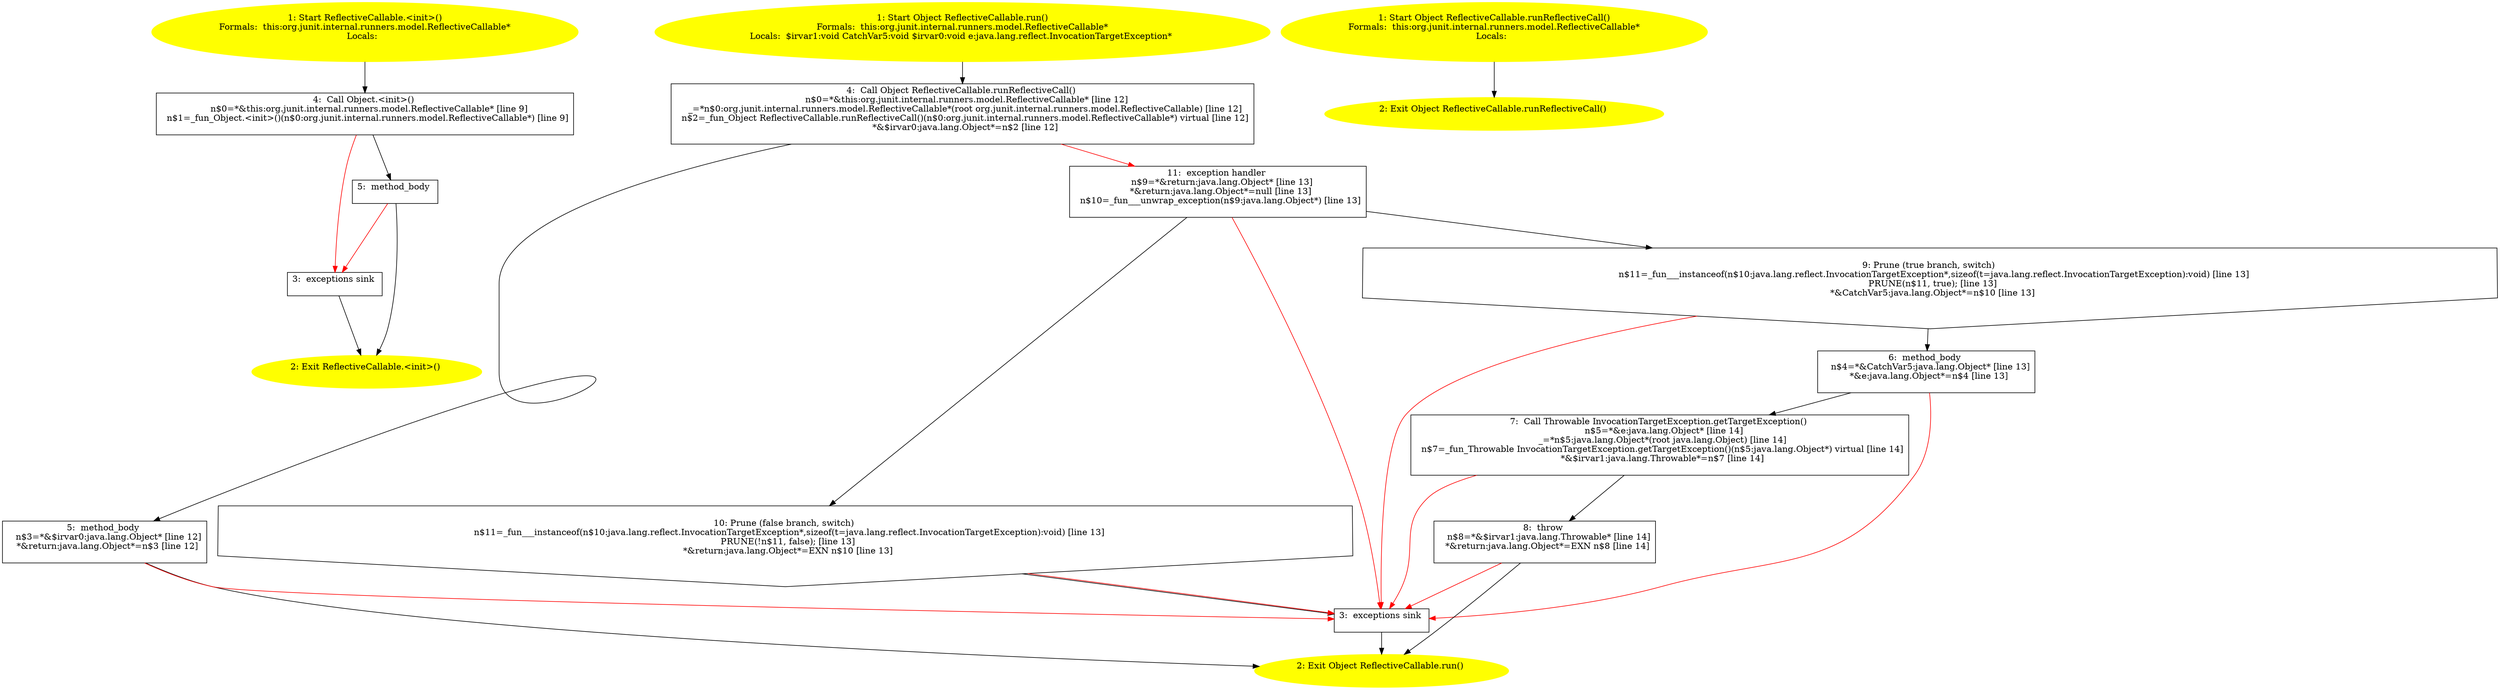 /* @generated */
digraph cfg {
"org.junit.internal.runners.model.ReflectiveCallable.<init>().b7f4a18a3d94c18de72335874d010b5f_1" [label="1: Start ReflectiveCallable.<init>()\nFormals:  this:org.junit.internal.runners.model.ReflectiveCallable*\nLocals:  \n  " color=yellow style=filled]
	

	 "org.junit.internal.runners.model.ReflectiveCallable.<init>().b7f4a18a3d94c18de72335874d010b5f_1" -> "org.junit.internal.runners.model.ReflectiveCallable.<init>().b7f4a18a3d94c18de72335874d010b5f_4" ;
"org.junit.internal.runners.model.ReflectiveCallable.<init>().b7f4a18a3d94c18de72335874d010b5f_2" [label="2: Exit ReflectiveCallable.<init>() \n  " color=yellow style=filled]
	

"org.junit.internal.runners.model.ReflectiveCallable.<init>().b7f4a18a3d94c18de72335874d010b5f_3" [label="3:  exceptions sink \n  " shape="box"]
	

	 "org.junit.internal.runners.model.ReflectiveCallable.<init>().b7f4a18a3d94c18de72335874d010b5f_3" -> "org.junit.internal.runners.model.ReflectiveCallable.<init>().b7f4a18a3d94c18de72335874d010b5f_2" ;
"org.junit.internal.runners.model.ReflectiveCallable.<init>().b7f4a18a3d94c18de72335874d010b5f_4" [label="4:  Call Object.<init>() \n   n$0=*&this:org.junit.internal.runners.model.ReflectiveCallable* [line 9]\n  n$1=_fun_Object.<init>()(n$0:org.junit.internal.runners.model.ReflectiveCallable*) [line 9]\n " shape="box"]
	

	 "org.junit.internal.runners.model.ReflectiveCallable.<init>().b7f4a18a3d94c18de72335874d010b5f_4" -> "org.junit.internal.runners.model.ReflectiveCallable.<init>().b7f4a18a3d94c18de72335874d010b5f_5" ;
	 "org.junit.internal.runners.model.ReflectiveCallable.<init>().b7f4a18a3d94c18de72335874d010b5f_4" -> "org.junit.internal.runners.model.ReflectiveCallable.<init>().b7f4a18a3d94c18de72335874d010b5f_3" [color="red" ];
"org.junit.internal.runners.model.ReflectiveCallable.<init>().b7f4a18a3d94c18de72335874d010b5f_5" [label="5:  method_body \n  " shape="box"]
	

	 "org.junit.internal.runners.model.ReflectiveCallable.<init>().b7f4a18a3d94c18de72335874d010b5f_5" -> "org.junit.internal.runners.model.ReflectiveCallable.<init>().b7f4a18a3d94c18de72335874d010b5f_2" ;
	 "org.junit.internal.runners.model.ReflectiveCallable.<init>().b7f4a18a3d94c18de72335874d010b5f_5" -> "org.junit.internal.runners.model.ReflectiveCallable.<init>().b7f4a18a3d94c18de72335874d010b5f_3" [color="red" ];
"org.junit.internal.runners.model.ReflectiveCallable.run():java.lang.Object.0f6f27386bbc136725dcd0e60eaedf5b_1" [label="1: Start Object ReflectiveCallable.run()\nFormals:  this:org.junit.internal.runners.model.ReflectiveCallable*\nLocals:  $irvar1:void CatchVar5:void $irvar0:void e:java.lang.reflect.InvocationTargetException* \n  " color=yellow style=filled]
	

	 "org.junit.internal.runners.model.ReflectiveCallable.run():java.lang.Object.0f6f27386bbc136725dcd0e60eaedf5b_1" -> "org.junit.internal.runners.model.ReflectiveCallable.run():java.lang.Object.0f6f27386bbc136725dcd0e60eaedf5b_4" ;
"org.junit.internal.runners.model.ReflectiveCallable.run():java.lang.Object.0f6f27386bbc136725dcd0e60eaedf5b_2" [label="2: Exit Object ReflectiveCallable.run() \n  " color=yellow style=filled]
	

"org.junit.internal.runners.model.ReflectiveCallable.run():java.lang.Object.0f6f27386bbc136725dcd0e60eaedf5b_3" [label="3:  exceptions sink \n  " shape="box"]
	

	 "org.junit.internal.runners.model.ReflectiveCallable.run():java.lang.Object.0f6f27386bbc136725dcd0e60eaedf5b_3" -> "org.junit.internal.runners.model.ReflectiveCallable.run():java.lang.Object.0f6f27386bbc136725dcd0e60eaedf5b_2" ;
"org.junit.internal.runners.model.ReflectiveCallable.run():java.lang.Object.0f6f27386bbc136725dcd0e60eaedf5b_4" [label="4:  Call Object ReflectiveCallable.runReflectiveCall() \n   n$0=*&this:org.junit.internal.runners.model.ReflectiveCallable* [line 12]\n  _=*n$0:org.junit.internal.runners.model.ReflectiveCallable*(root org.junit.internal.runners.model.ReflectiveCallable) [line 12]\n  n$2=_fun_Object ReflectiveCallable.runReflectiveCall()(n$0:org.junit.internal.runners.model.ReflectiveCallable*) virtual [line 12]\n  *&$irvar0:java.lang.Object*=n$2 [line 12]\n " shape="box"]
	

	 "org.junit.internal.runners.model.ReflectiveCallable.run():java.lang.Object.0f6f27386bbc136725dcd0e60eaedf5b_4" -> "org.junit.internal.runners.model.ReflectiveCallable.run():java.lang.Object.0f6f27386bbc136725dcd0e60eaedf5b_5" ;
	 "org.junit.internal.runners.model.ReflectiveCallable.run():java.lang.Object.0f6f27386bbc136725dcd0e60eaedf5b_4" -> "org.junit.internal.runners.model.ReflectiveCallable.run():java.lang.Object.0f6f27386bbc136725dcd0e60eaedf5b_11" [color="red" ];
"org.junit.internal.runners.model.ReflectiveCallable.run():java.lang.Object.0f6f27386bbc136725dcd0e60eaedf5b_5" [label="5:  method_body \n   n$3=*&$irvar0:java.lang.Object* [line 12]\n  *&return:java.lang.Object*=n$3 [line 12]\n " shape="box"]
	

	 "org.junit.internal.runners.model.ReflectiveCallable.run():java.lang.Object.0f6f27386bbc136725dcd0e60eaedf5b_5" -> "org.junit.internal.runners.model.ReflectiveCallable.run():java.lang.Object.0f6f27386bbc136725dcd0e60eaedf5b_2" ;
	 "org.junit.internal.runners.model.ReflectiveCallable.run():java.lang.Object.0f6f27386bbc136725dcd0e60eaedf5b_5" -> "org.junit.internal.runners.model.ReflectiveCallable.run():java.lang.Object.0f6f27386bbc136725dcd0e60eaedf5b_3" [color="red" ];
"org.junit.internal.runners.model.ReflectiveCallable.run():java.lang.Object.0f6f27386bbc136725dcd0e60eaedf5b_6" [label="6:  method_body \n   n$4=*&CatchVar5:java.lang.Object* [line 13]\n  *&e:java.lang.Object*=n$4 [line 13]\n " shape="box"]
	

	 "org.junit.internal.runners.model.ReflectiveCallable.run():java.lang.Object.0f6f27386bbc136725dcd0e60eaedf5b_6" -> "org.junit.internal.runners.model.ReflectiveCallable.run():java.lang.Object.0f6f27386bbc136725dcd0e60eaedf5b_7" ;
	 "org.junit.internal.runners.model.ReflectiveCallable.run():java.lang.Object.0f6f27386bbc136725dcd0e60eaedf5b_6" -> "org.junit.internal.runners.model.ReflectiveCallable.run():java.lang.Object.0f6f27386bbc136725dcd0e60eaedf5b_3" [color="red" ];
"org.junit.internal.runners.model.ReflectiveCallable.run():java.lang.Object.0f6f27386bbc136725dcd0e60eaedf5b_7" [label="7:  Call Throwable InvocationTargetException.getTargetException() \n   n$5=*&e:java.lang.Object* [line 14]\n  _=*n$5:java.lang.Object*(root java.lang.Object) [line 14]\n  n$7=_fun_Throwable InvocationTargetException.getTargetException()(n$5:java.lang.Object*) virtual [line 14]\n  *&$irvar1:java.lang.Throwable*=n$7 [line 14]\n " shape="box"]
	

	 "org.junit.internal.runners.model.ReflectiveCallable.run():java.lang.Object.0f6f27386bbc136725dcd0e60eaedf5b_7" -> "org.junit.internal.runners.model.ReflectiveCallable.run():java.lang.Object.0f6f27386bbc136725dcd0e60eaedf5b_8" ;
	 "org.junit.internal.runners.model.ReflectiveCallable.run():java.lang.Object.0f6f27386bbc136725dcd0e60eaedf5b_7" -> "org.junit.internal.runners.model.ReflectiveCallable.run():java.lang.Object.0f6f27386bbc136725dcd0e60eaedf5b_3" [color="red" ];
"org.junit.internal.runners.model.ReflectiveCallable.run():java.lang.Object.0f6f27386bbc136725dcd0e60eaedf5b_8" [label="8:  throw \n   n$8=*&$irvar1:java.lang.Throwable* [line 14]\n  *&return:java.lang.Object*=EXN n$8 [line 14]\n " shape="box"]
	

	 "org.junit.internal.runners.model.ReflectiveCallable.run():java.lang.Object.0f6f27386bbc136725dcd0e60eaedf5b_8" -> "org.junit.internal.runners.model.ReflectiveCallable.run():java.lang.Object.0f6f27386bbc136725dcd0e60eaedf5b_2" ;
	 "org.junit.internal.runners.model.ReflectiveCallable.run():java.lang.Object.0f6f27386bbc136725dcd0e60eaedf5b_8" -> "org.junit.internal.runners.model.ReflectiveCallable.run():java.lang.Object.0f6f27386bbc136725dcd0e60eaedf5b_3" [color="red" ];
"org.junit.internal.runners.model.ReflectiveCallable.run():java.lang.Object.0f6f27386bbc136725dcd0e60eaedf5b_9" [label="9: Prune (true branch, switch) \n   n$11=_fun___instanceof(n$10:java.lang.reflect.InvocationTargetException*,sizeof(t=java.lang.reflect.InvocationTargetException):void) [line 13]\n  PRUNE(n$11, true); [line 13]\n  *&CatchVar5:java.lang.Object*=n$10 [line 13]\n " shape="invhouse"]
	

	 "org.junit.internal.runners.model.ReflectiveCallable.run():java.lang.Object.0f6f27386bbc136725dcd0e60eaedf5b_9" -> "org.junit.internal.runners.model.ReflectiveCallable.run():java.lang.Object.0f6f27386bbc136725dcd0e60eaedf5b_6" ;
	 "org.junit.internal.runners.model.ReflectiveCallable.run():java.lang.Object.0f6f27386bbc136725dcd0e60eaedf5b_9" -> "org.junit.internal.runners.model.ReflectiveCallable.run():java.lang.Object.0f6f27386bbc136725dcd0e60eaedf5b_3" [color="red" ];
"org.junit.internal.runners.model.ReflectiveCallable.run():java.lang.Object.0f6f27386bbc136725dcd0e60eaedf5b_10" [label="10: Prune (false branch, switch) \n   n$11=_fun___instanceof(n$10:java.lang.reflect.InvocationTargetException*,sizeof(t=java.lang.reflect.InvocationTargetException):void) [line 13]\n  PRUNE(!n$11, false); [line 13]\n  *&return:java.lang.Object*=EXN n$10 [line 13]\n " shape="invhouse"]
	

	 "org.junit.internal.runners.model.ReflectiveCallable.run():java.lang.Object.0f6f27386bbc136725dcd0e60eaedf5b_10" -> "org.junit.internal.runners.model.ReflectiveCallable.run():java.lang.Object.0f6f27386bbc136725dcd0e60eaedf5b_3" ;
	 "org.junit.internal.runners.model.ReflectiveCallable.run():java.lang.Object.0f6f27386bbc136725dcd0e60eaedf5b_10" -> "org.junit.internal.runners.model.ReflectiveCallable.run():java.lang.Object.0f6f27386bbc136725dcd0e60eaedf5b_3" [color="red" ];
"org.junit.internal.runners.model.ReflectiveCallable.run():java.lang.Object.0f6f27386bbc136725dcd0e60eaedf5b_11" [label="11:  exception handler \n   n$9=*&return:java.lang.Object* [line 13]\n  *&return:java.lang.Object*=null [line 13]\n  n$10=_fun___unwrap_exception(n$9:java.lang.Object*) [line 13]\n " shape="box"]
	

	 "org.junit.internal.runners.model.ReflectiveCallable.run():java.lang.Object.0f6f27386bbc136725dcd0e60eaedf5b_11" -> "org.junit.internal.runners.model.ReflectiveCallable.run():java.lang.Object.0f6f27386bbc136725dcd0e60eaedf5b_9" ;
	 "org.junit.internal.runners.model.ReflectiveCallable.run():java.lang.Object.0f6f27386bbc136725dcd0e60eaedf5b_11" -> "org.junit.internal.runners.model.ReflectiveCallable.run():java.lang.Object.0f6f27386bbc136725dcd0e60eaedf5b_10" ;
	 "org.junit.internal.runners.model.ReflectiveCallable.run():java.lang.Object.0f6f27386bbc136725dcd0e60eaedf5b_11" -> "org.junit.internal.runners.model.ReflectiveCallable.run():java.lang.Object.0f6f27386bbc136725dcd0e60eaedf5b_3" [color="red" ];
"org.junit.internal.runners.model.ReflectiveCallable.runReflectiveCall():java.lang.Object.357eadfd6663a5263a1f10c44f69aef5_1" [label="1: Start Object ReflectiveCallable.runReflectiveCall()\nFormals:  this:org.junit.internal.runners.model.ReflectiveCallable*\nLocals:  \n  " color=yellow style=filled]
	

	 "org.junit.internal.runners.model.ReflectiveCallable.runReflectiveCall():java.lang.Object.357eadfd6663a5263a1f10c44f69aef5_1" -> "org.junit.internal.runners.model.ReflectiveCallable.runReflectiveCall():java.lang.Object.357eadfd6663a5263a1f10c44f69aef5_2" ;
"org.junit.internal.runners.model.ReflectiveCallable.runReflectiveCall():java.lang.Object.357eadfd6663a5263a1f10c44f69aef5_2" [label="2: Exit Object ReflectiveCallable.runReflectiveCall() \n  " color=yellow style=filled]
	

}
